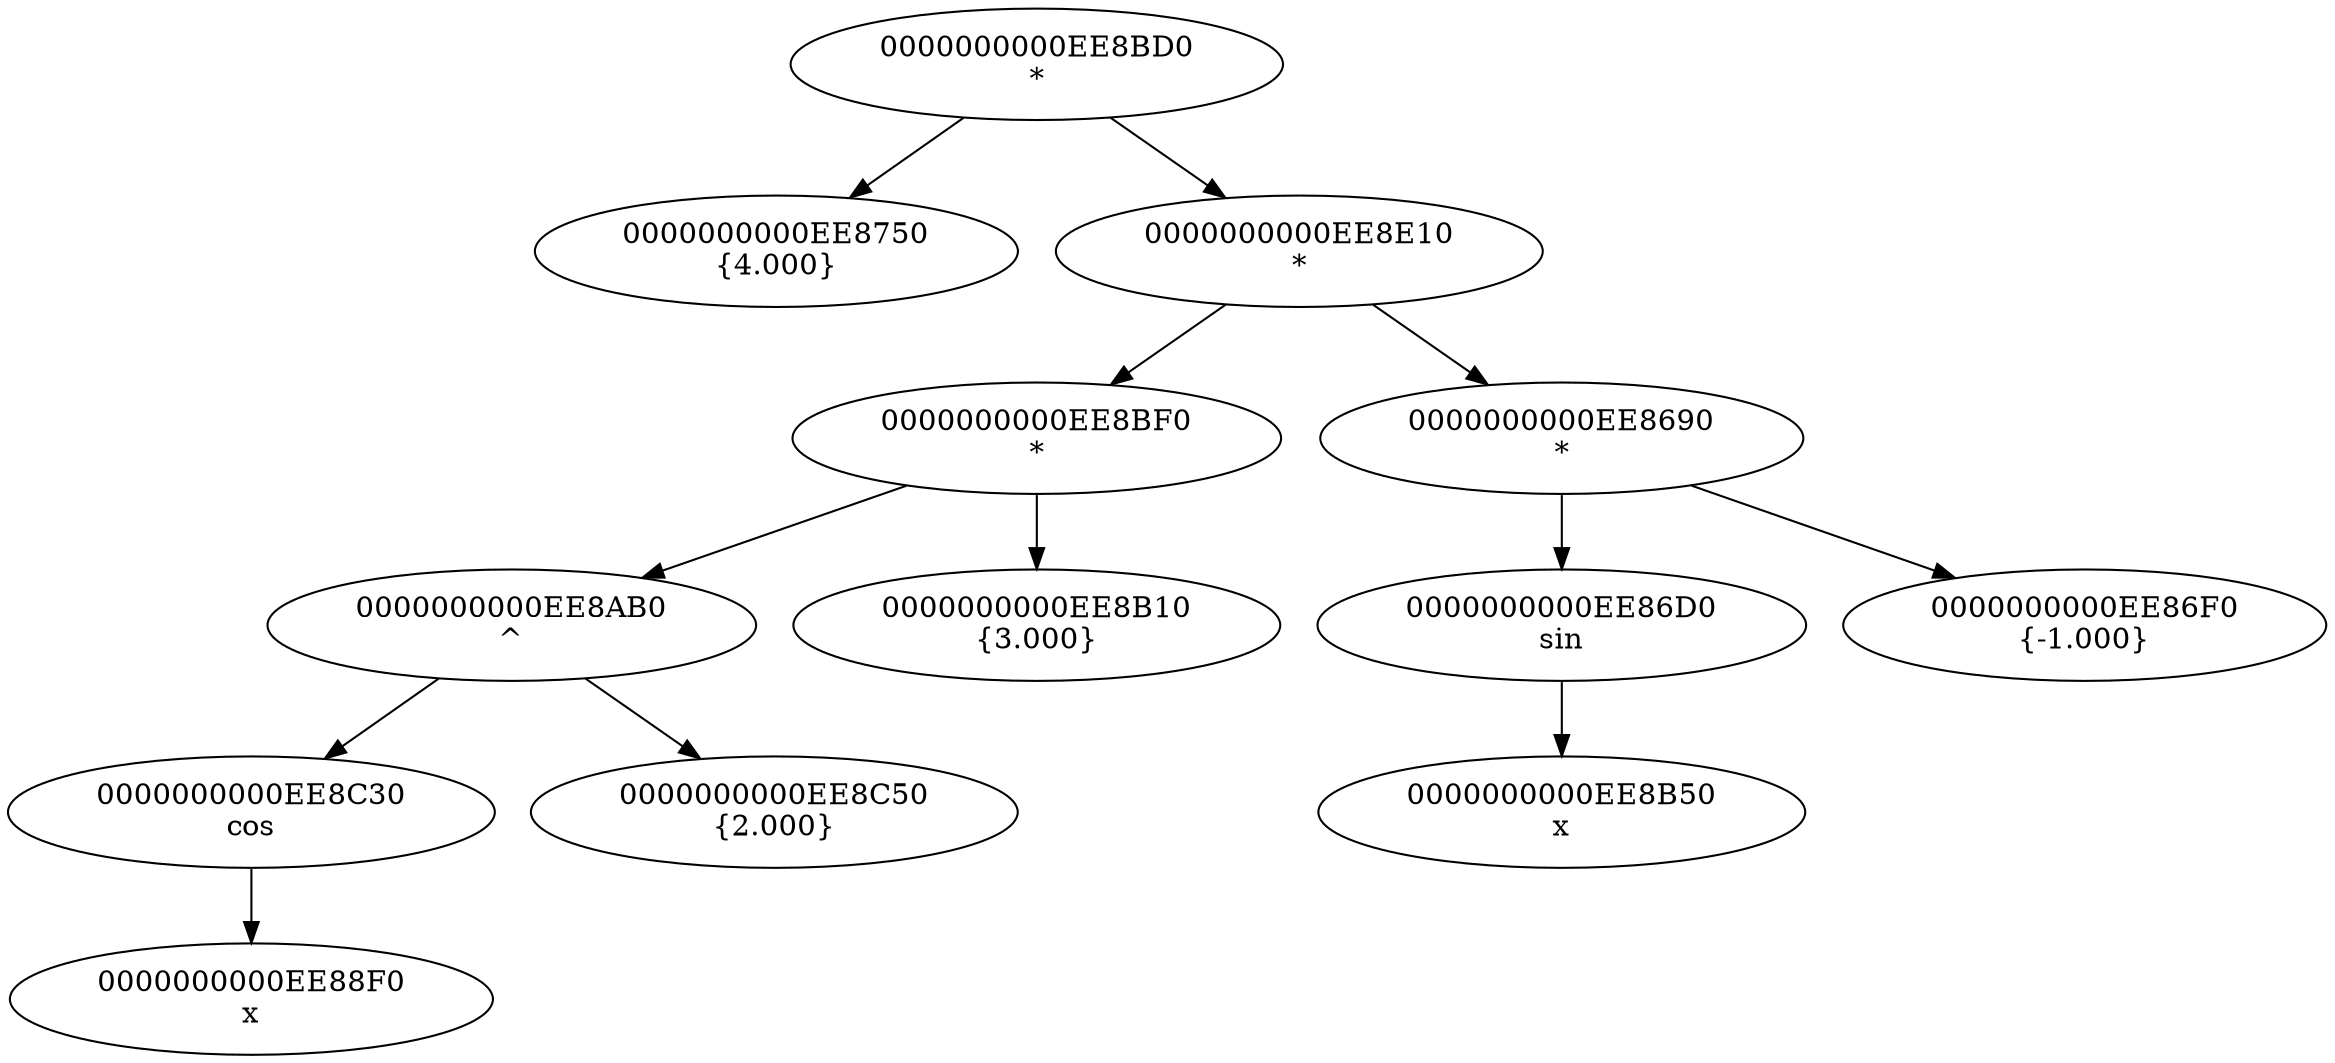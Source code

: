 digraph G{
"0000000000EE8BD0
*"->"0000000000EE8750
{4.000}";
"0000000000EE8BD0
*"->"0000000000EE8E10
*";
"0000000000EE8750
{4.000}";
"0000000000EE8E10
*"->"0000000000EE8BF0
*";
"0000000000EE8E10
*"->"0000000000EE8690
*";
"0000000000EE8BF0
*"->"0000000000EE8AB0
^";
"0000000000EE8BF0
*"->"0000000000EE8B10
{3.000}";
"0000000000EE8AB0
^"->"0000000000EE8C30
cos";
"0000000000EE8AB0
^"->"0000000000EE8C50
{2.000}";
"0000000000EE8C30
cos"->"0000000000EE88F0
x";
"0000000000EE88F0
x";
"0000000000EE8C50
{2.000}";
"0000000000EE8B10
{3.000}";
"0000000000EE8690
*"->"0000000000EE86D0
sin";
"0000000000EE8690
*"->"0000000000EE86F0
{-1.000}";
"0000000000EE86D0
sin"->"0000000000EE8B50
x";
"0000000000EE8B50
x";
"0000000000EE86F0
{-1.000}";
}